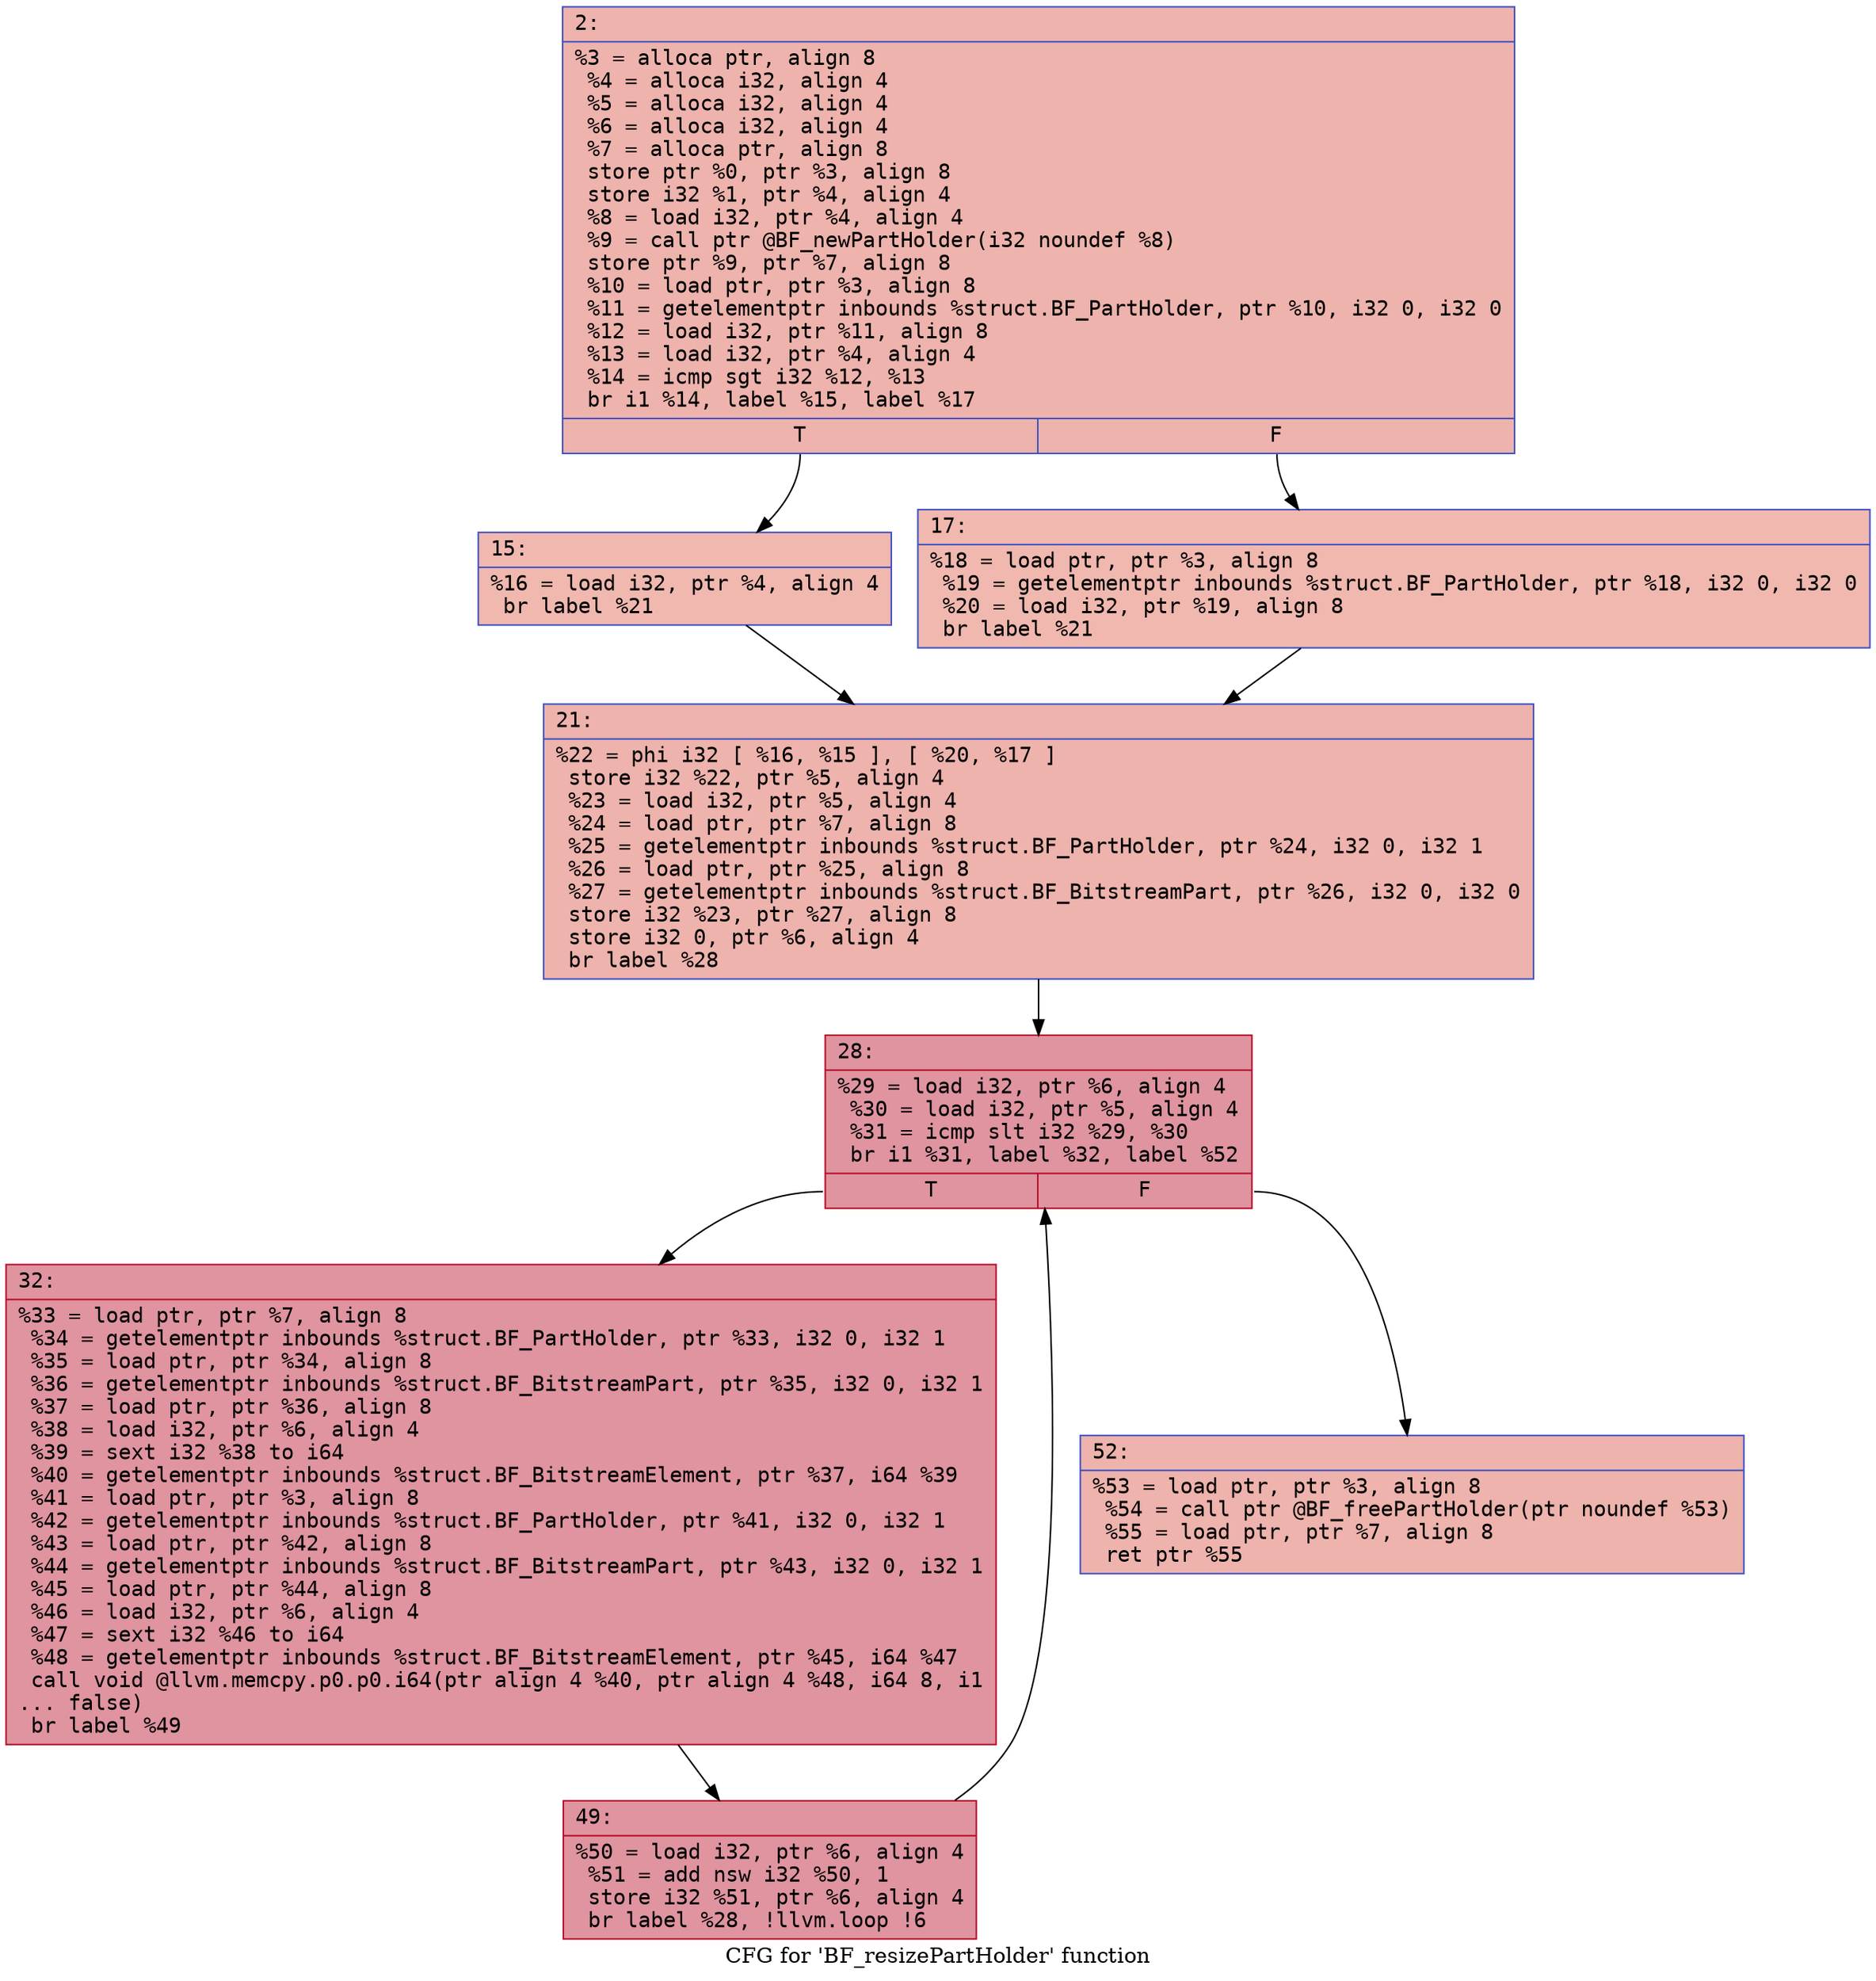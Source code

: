 digraph "CFG for 'BF_resizePartHolder' function" {
	label="CFG for 'BF_resizePartHolder' function";

	Node0x6000039dd180 [shape=record,color="#3d50c3ff", style=filled, fillcolor="#d6524470" fontname="Courier",label="{2:\l|  %3 = alloca ptr, align 8\l  %4 = alloca i32, align 4\l  %5 = alloca i32, align 4\l  %6 = alloca i32, align 4\l  %7 = alloca ptr, align 8\l  store ptr %0, ptr %3, align 8\l  store i32 %1, ptr %4, align 4\l  %8 = load i32, ptr %4, align 4\l  %9 = call ptr @BF_newPartHolder(i32 noundef %8)\l  store ptr %9, ptr %7, align 8\l  %10 = load ptr, ptr %3, align 8\l  %11 = getelementptr inbounds %struct.BF_PartHolder, ptr %10, i32 0, i32 0\l  %12 = load i32, ptr %11, align 8\l  %13 = load i32, ptr %4, align 4\l  %14 = icmp sgt i32 %12, %13\l  br i1 %14, label %15, label %17\l|{<s0>T|<s1>F}}"];
	Node0x6000039dd180:s0 -> Node0x6000039dd1d0[tooltip="2 -> 15\nProbability 50.00%" ];
	Node0x6000039dd180:s1 -> Node0x6000039dd220[tooltip="2 -> 17\nProbability 50.00%" ];
	Node0x6000039dd1d0 [shape=record,color="#3d50c3ff", style=filled, fillcolor="#dc5d4a70" fontname="Courier",label="{15:\l|  %16 = load i32, ptr %4, align 4\l  br label %21\l}"];
	Node0x6000039dd1d0 -> Node0x6000039dd270[tooltip="15 -> 21\nProbability 100.00%" ];
	Node0x6000039dd220 [shape=record,color="#3d50c3ff", style=filled, fillcolor="#dc5d4a70" fontname="Courier",label="{17:\l|  %18 = load ptr, ptr %3, align 8\l  %19 = getelementptr inbounds %struct.BF_PartHolder, ptr %18, i32 0, i32 0\l  %20 = load i32, ptr %19, align 8\l  br label %21\l}"];
	Node0x6000039dd220 -> Node0x6000039dd270[tooltip="17 -> 21\nProbability 100.00%" ];
	Node0x6000039dd270 [shape=record,color="#3d50c3ff", style=filled, fillcolor="#d6524470" fontname="Courier",label="{21:\l|  %22 = phi i32 [ %16, %15 ], [ %20, %17 ]\l  store i32 %22, ptr %5, align 4\l  %23 = load i32, ptr %5, align 4\l  %24 = load ptr, ptr %7, align 8\l  %25 = getelementptr inbounds %struct.BF_PartHolder, ptr %24, i32 0, i32 1\l  %26 = load ptr, ptr %25, align 8\l  %27 = getelementptr inbounds %struct.BF_BitstreamPart, ptr %26, i32 0, i32 0\l  store i32 %23, ptr %27, align 8\l  store i32 0, ptr %6, align 4\l  br label %28\l}"];
	Node0x6000039dd270 -> Node0x6000039dd2c0[tooltip="21 -> 28\nProbability 100.00%" ];
	Node0x6000039dd2c0 [shape=record,color="#b70d28ff", style=filled, fillcolor="#b70d2870" fontname="Courier",label="{28:\l|  %29 = load i32, ptr %6, align 4\l  %30 = load i32, ptr %5, align 4\l  %31 = icmp slt i32 %29, %30\l  br i1 %31, label %32, label %52\l|{<s0>T|<s1>F}}"];
	Node0x6000039dd2c0:s0 -> Node0x6000039dd310[tooltip="28 -> 32\nProbability 96.88%" ];
	Node0x6000039dd2c0:s1 -> Node0x6000039dd3b0[tooltip="28 -> 52\nProbability 3.12%" ];
	Node0x6000039dd310 [shape=record,color="#b70d28ff", style=filled, fillcolor="#b70d2870" fontname="Courier",label="{32:\l|  %33 = load ptr, ptr %7, align 8\l  %34 = getelementptr inbounds %struct.BF_PartHolder, ptr %33, i32 0, i32 1\l  %35 = load ptr, ptr %34, align 8\l  %36 = getelementptr inbounds %struct.BF_BitstreamPart, ptr %35, i32 0, i32 1\l  %37 = load ptr, ptr %36, align 8\l  %38 = load i32, ptr %6, align 4\l  %39 = sext i32 %38 to i64\l  %40 = getelementptr inbounds %struct.BF_BitstreamElement, ptr %37, i64 %39\l  %41 = load ptr, ptr %3, align 8\l  %42 = getelementptr inbounds %struct.BF_PartHolder, ptr %41, i32 0, i32 1\l  %43 = load ptr, ptr %42, align 8\l  %44 = getelementptr inbounds %struct.BF_BitstreamPart, ptr %43, i32 0, i32 1\l  %45 = load ptr, ptr %44, align 8\l  %46 = load i32, ptr %6, align 4\l  %47 = sext i32 %46 to i64\l  %48 = getelementptr inbounds %struct.BF_BitstreamElement, ptr %45, i64 %47\l  call void @llvm.memcpy.p0.p0.i64(ptr align 4 %40, ptr align 4 %48, i64 8, i1\l... false)\l  br label %49\l}"];
	Node0x6000039dd310 -> Node0x6000039dd360[tooltip="32 -> 49\nProbability 100.00%" ];
	Node0x6000039dd360 [shape=record,color="#b70d28ff", style=filled, fillcolor="#b70d2870" fontname="Courier",label="{49:\l|  %50 = load i32, ptr %6, align 4\l  %51 = add nsw i32 %50, 1\l  store i32 %51, ptr %6, align 4\l  br label %28, !llvm.loop !6\l}"];
	Node0x6000039dd360 -> Node0x6000039dd2c0[tooltip="49 -> 28\nProbability 100.00%" ];
	Node0x6000039dd3b0 [shape=record,color="#3d50c3ff", style=filled, fillcolor="#d6524470" fontname="Courier",label="{52:\l|  %53 = load ptr, ptr %3, align 8\l  %54 = call ptr @BF_freePartHolder(ptr noundef %53)\l  %55 = load ptr, ptr %7, align 8\l  ret ptr %55\l}"];
}
